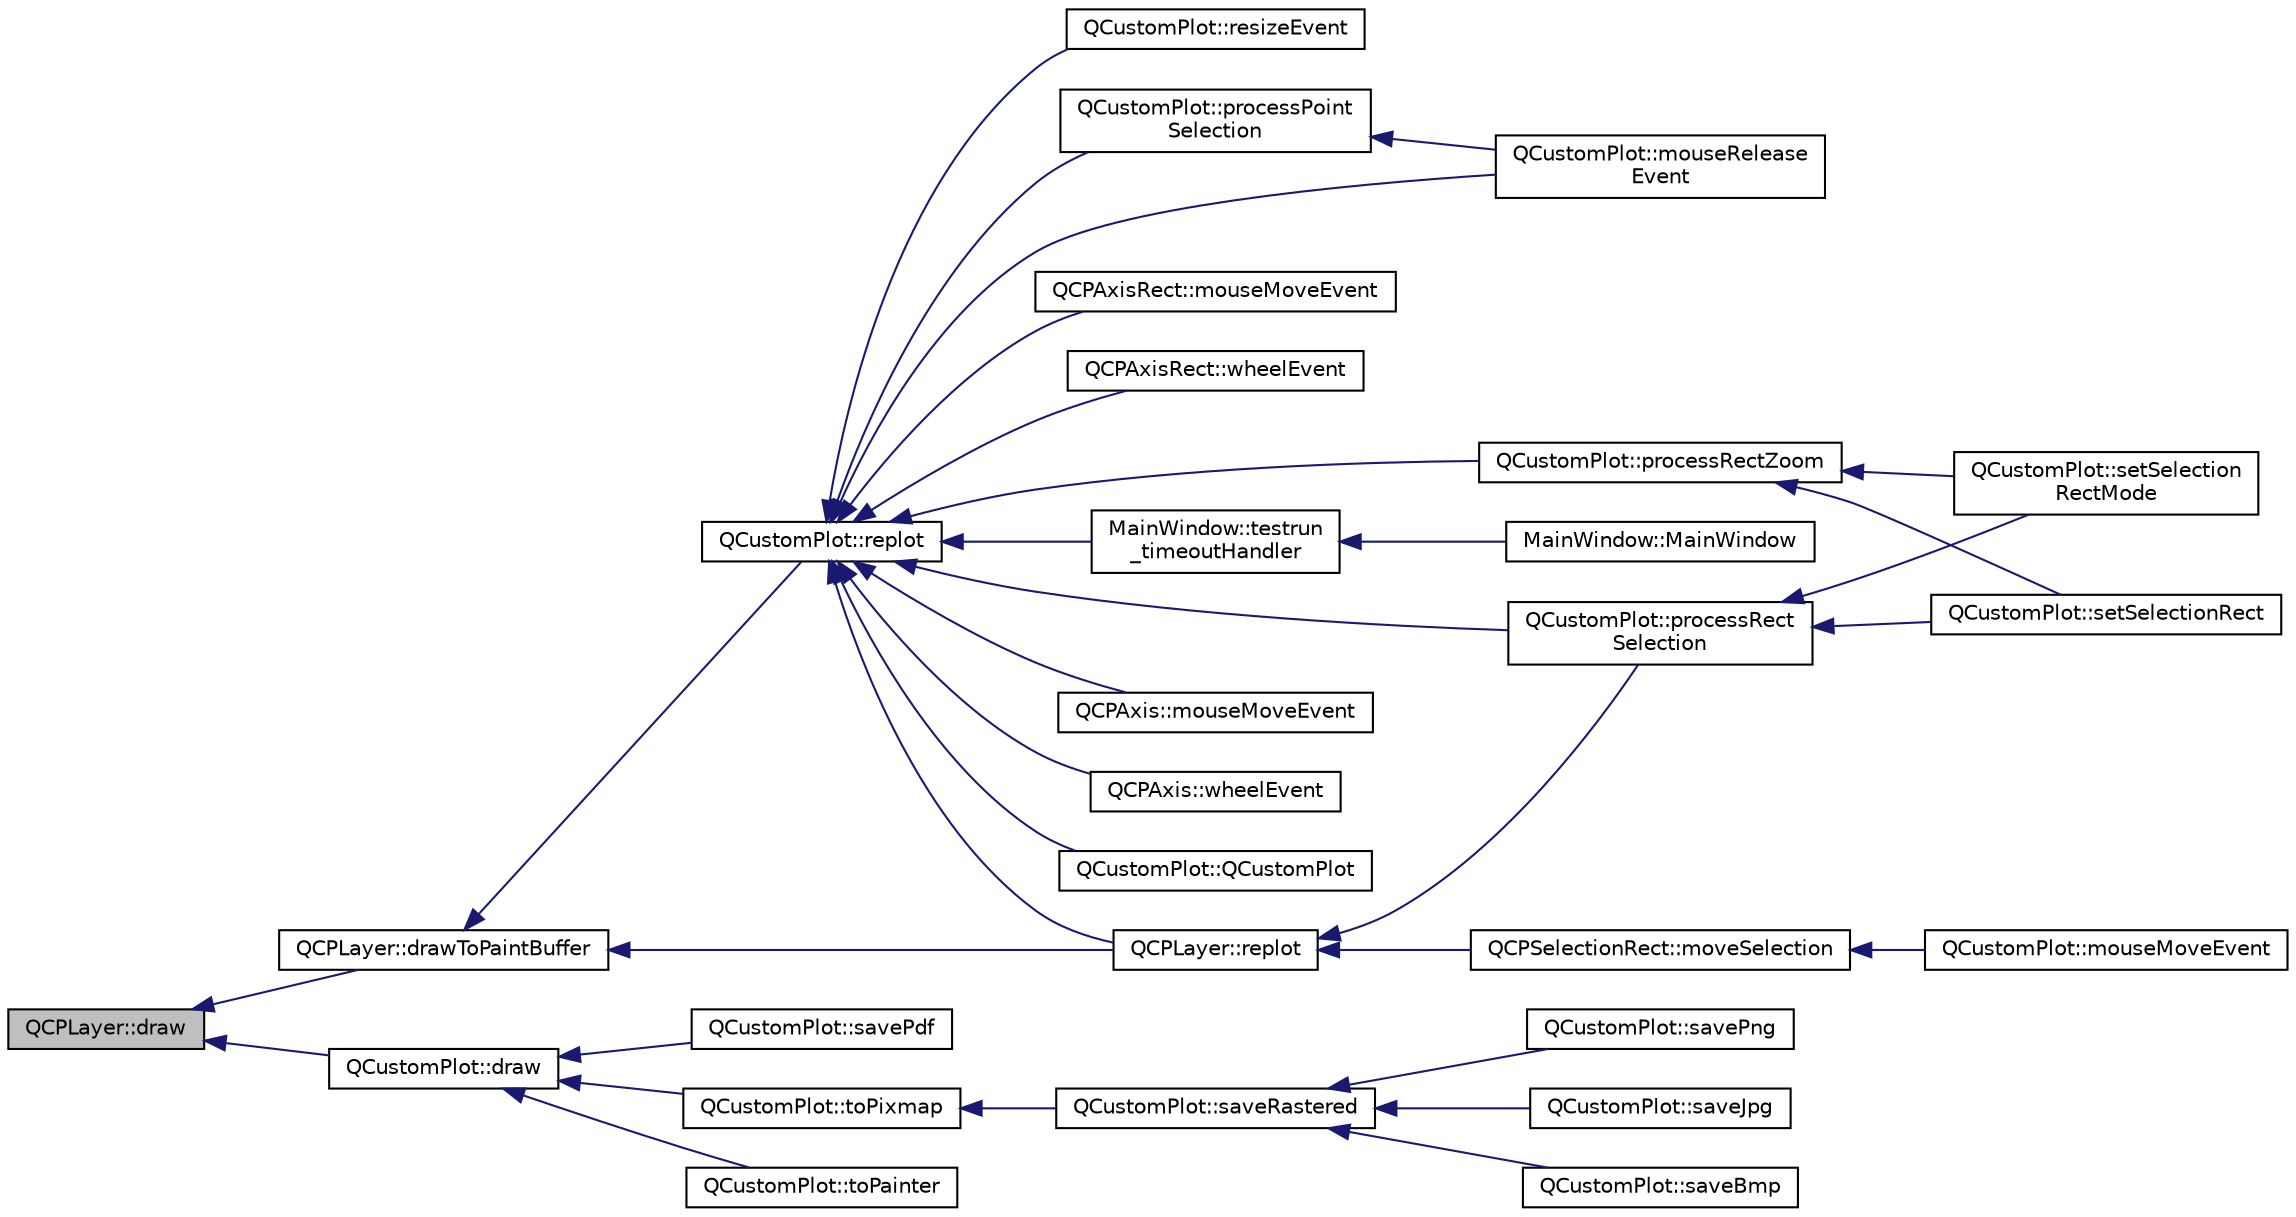 digraph "QCPLayer::draw"
{
  edge [fontname="Helvetica",fontsize="10",labelfontname="Helvetica",labelfontsize="10"];
  node [fontname="Helvetica",fontsize="10",shape=record];
  rankdir="LR";
  Node37 [label="QCPLayer::draw",height=0.2,width=0.4,color="black", fillcolor="grey75", style="filled", fontcolor="black"];
  Node37 -> Node38 [dir="back",color="midnightblue",fontsize="10",style="solid",fontname="Helvetica"];
  Node38 [label="QCPLayer::drawToPaintBuffer",height=0.2,width=0.4,color="black", fillcolor="white", style="filled",URL="$class_q_c_p_layer.html#a4a8e0a86f31462299e7fc8e8158dd2c6"];
  Node38 -> Node39 [dir="back",color="midnightblue",fontsize="10",style="solid",fontname="Helvetica"];
  Node39 [label="QCPLayer::replot",height=0.2,width=0.4,color="black", fillcolor="white", style="filled",URL="$class_q_c_p_layer.html#adefd53b6db02f470151c416f42e37180"];
  Node39 -> Node40 [dir="back",color="midnightblue",fontsize="10",style="solid",fontname="Helvetica"];
  Node40 [label="QCPSelectionRect::moveSelection",height=0.2,width=0.4,color="black", fillcolor="white", style="filled",URL="$class_q_c_p_selection_rect.html#a95c3f1700be2a6d7bba0fe56ece5fbb1"];
  Node40 -> Node41 [dir="back",color="midnightblue",fontsize="10",style="solid",fontname="Helvetica"];
  Node41 [label="QCustomPlot::mouseMoveEvent",height=0.2,width=0.4,color="black", fillcolor="white", style="filled",URL="$class_q_custom_plot.html#ae7abdc93b26d2ad4632c1ab75ae5b46f"];
  Node39 -> Node42 [dir="back",color="midnightblue",fontsize="10",style="solid",fontname="Helvetica"];
  Node42 [label="QCustomPlot::processRect\lSelection",height=0.2,width=0.4,color="black", fillcolor="white", style="filled",URL="$class_q_custom_plot.html#ac10849411e1d0e858ea7f29c8ade364c"];
  Node42 -> Node43 [dir="back",color="midnightblue",fontsize="10",style="solid",fontname="Helvetica"];
  Node43 [label="QCustomPlot::setSelection\lRectMode",height=0.2,width=0.4,color="black", fillcolor="white", style="filled",URL="$class_q_custom_plot.html#a810ef958ebe84db661c7288b526c0deb"];
  Node42 -> Node44 [dir="back",color="midnightblue",fontsize="10",style="solid",fontname="Helvetica"];
  Node44 [label="QCustomPlot::setSelectionRect",height=0.2,width=0.4,color="black", fillcolor="white", style="filled",URL="$class_q_custom_plot.html#a0c09f96df15faa4799ad7051bb16cf33"];
  Node38 -> Node45 [dir="back",color="midnightblue",fontsize="10",style="solid",fontname="Helvetica"];
  Node45 [label="QCustomPlot::replot",height=0.2,width=0.4,color="black", fillcolor="white", style="filled",URL="$class_q_custom_plot.html#aa4bfe7d70dbe67e81d877819b75ab9af"];
  Node45 -> Node46 [dir="back",color="midnightblue",fontsize="10",style="solid",fontname="Helvetica"];
  Node46 [label="MainWindow::testrun\l_timeoutHandler",height=0.2,width=0.4,color="black", fillcolor="white", style="filled",URL="$class_main_window.html#a9d9abd7a1b1373c715d72c2205088cd3",tooltip="Reakcja na timeout timera testowego. "];
  Node46 -> Node47 [dir="back",color="midnightblue",fontsize="10",style="solid",fontname="Helvetica"];
  Node47 [label="MainWindow::MainWindow",height=0.2,width=0.4,color="black", fillcolor="white", style="filled",URL="$class_main_window.html#a996c5a2b6f77944776856f08ec30858d",tooltip="Konstruktor parametryczny klasy MainWindow. "];
  Node45 -> Node39 [dir="back",color="midnightblue",fontsize="10",style="solid",fontname="Helvetica"];
  Node45 -> Node48 [dir="back",color="midnightblue",fontsize="10",style="solid",fontname="Helvetica"];
  Node48 [label="QCPAxis::mouseMoveEvent",height=0.2,width=0.4,color="black", fillcolor="white", style="filled",URL="$class_q_c_p_axis.html#a2a89a13440eec099fc2327c2672be0cd"];
  Node45 -> Node49 [dir="back",color="midnightblue",fontsize="10",style="solid",fontname="Helvetica"];
  Node49 [label="QCPAxis::wheelEvent",height=0.2,width=0.4,color="black", fillcolor="white", style="filled",URL="$class_q_c_p_axis.html#a71643d27524a843230b5ba68085b3d9b"];
  Node45 -> Node50 [dir="back",color="midnightblue",fontsize="10",style="solid",fontname="Helvetica"];
  Node50 [label="QCustomPlot::QCustomPlot",height=0.2,width=0.4,color="black", fillcolor="white", style="filled",URL="$class_q_custom_plot.html#a45b99626558651a6428b83972b0b34b8"];
  Node45 -> Node51 [dir="back",color="midnightblue",fontsize="10",style="solid",fontname="Helvetica"];
  Node51 [label="QCustomPlot::resizeEvent",height=0.2,width=0.4,color="black", fillcolor="white", style="filled",URL="$class_q_custom_plot.html#af5b69dc6a431562ecdd1d0718bcbdf70"];
  Node45 -> Node52 [dir="back",color="midnightblue",fontsize="10",style="solid",fontname="Helvetica"];
  Node52 [label="QCustomPlot::mouseRelease\lEvent",height=0.2,width=0.4,color="black", fillcolor="white", style="filled",URL="$class_q_custom_plot.html#adc24846f52199e5a9bc35c387a6ce68d"];
  Node45 -> Node42 [dir="back",color="midnightblue",fontsize="10",style="solid",fontname="Helvetica"];
  Node45 -> Node53 [dir="back",color="midnightblue",fontsize="10",style="solid",fontname="Helvetica"];
  Node53 [label="QCustomPlot::processRectZoom",height=0.2,width=0.4,color="black", fillcolor="white", style="filled",URL="$class_q_custom_plot.html#a5508a207dcc279f316142f96d984bba3"];
  Node53 -> Node43 [dir="back",color="midnightblue",fontsize="10",style="solid",fontname="Helvetica"];
  Node53 -> Node44 [dir="back",color="midnightblue",fontsize="10",style="solid",fontname="Helvetica"];
  Node45 -> Node54 [dir="back",color="midnightblue",fontsize="10",style="solid",fontname="Helvetica"];
  Node54 [label="QCustomPlot::processPoint\lSelection",height=0.2,width=0.4,color="black", fillcolor="white", style="filled",URL="$class_q_custom_plot.html#ac13c10fff6613e3e80e13c787b010838"];
  Node54 -> Node52 [dir="back",color="midnightblue",fontsize="10",style="solid",fontname="Helvetica"];
  Node45 -> Node55 [dir="back",color="midnightblue",fontsize="10",style="solid",fontname="Helvetica"];
  Node55 [label="QCPAxisRect::mouseMoveEvent",height=0.2,width=0.4,color="black", fillcolor="white", style="filled",URL="$class_q_c_p_axis_rect.html#a9cd27ad8c5cfb49aefd9dbb30def4beb"];
  Node45 -> Node56 [dir="back",color="midnightblue",fontsize="10",style="solid",fontname="Helvetica"];
  Node56 [label="QCPAxisRect::wheelEvent",height=0.2,width=0.4,color="black", fillcolor="white", style="filled",URL="$class_q_c_p_axis_rect.html#a93eeaa0c127d6d6fe8171b2455080262"];
  Node37 -> Node57 [dir="back",color="midnightblue",fontsize="10",style="solid",fontname="Helvetica"];
  Node57 [label="QCustomPlot::draw",height=0.2,width=0.4,color="black", fillcolor="white", style="filled",URL="$class_q_custom_plot.html#ad7a7d878bf050f101a43008e7d8fdb52"];
  Node57 -> Node58 [dir="back",color="midnightblue",fontsize="10",style="solid",fontname="Helvetica"];
  Node58 [label="QCustomPlot::savePdf",height=0.2,width=0.4,color="black", fillcolor="white", style="filled",URL="$class_q_custom_plot.html#ad5acd34f6b39c3516887d7e54fec2412"];
  Node57 -> Node59 [dir="back",color="midnightblue",fontsize="10",style="solid",fontname="Helvetica"];
  Node59 [label="QCustomPlot::toPixmap",height=0.2,width=0.4,color="black", fillcolor="white", style="filled",URL="$class_q_custom_plot.html#aabb974d71ce96c137dc04eb6eab844fe"];
  Node59 -> Node60 [dir="back",color="midnightblue",fontsize="10",style="solid",fontname="Helvetica"];
  Node60 [label="QCustomPlot::saveRastered",height=0.2,width=0.4,color="black", fillcolor="white", style="filled",URL="$class_q_custom_plot.html#ad7723ce2edfa270632ef42b03a444352"];
  Node60 -> Node61 [dir="back",color="midnightblue",fontsize="10",style="solid",fontname="Helvetica"];
  Node61 [label="QCustomPlot::savePng",height=0.2,width=0.4,color="black", fillcolor="white", style="filled",URL="$class_q_custom_plot.html#ac92cc9256d12f354b40a4be4600b5fb9"];
  Node60 -> Node62 [dir="back",color="midnightblue",fontsize="10",style="solid",fontname="Helvetica"];
  Node62 [label="QCustomPlot::saveJpg",height=0.2,width=0.4,color="black", fillcolor="white", style="filled",URL="$class_q_custom_plot.html#a76f0d278e630a711fa6f48048cfd83e4"];
  Node60 -> Node63 [dir="back",color="midnightblue",fontsize="10",style="solid",fontname="Helvetica"];
  Node63 [label="QCustomPlot::saveBmp",height=0.2,width=0.4,color="black", fillcolor="white", style="filled",URL="$class_q_custom_plot.html#ae3a86ed0795670e50afa21759d4fa13d"];
  Node57 -> Node64 [dir="back",color="midnightblue",fontsize="10",style="solid",fontname="Helvetica"];
  Node64 [label="QCustomPlot::toPainter",height=0.2,width=0.4,color="black", fillcolor="white", style="filled",URL="$class_q_custom_plot.html#a1be68d5c0f1e086d6374d1340a193fb9"];
}
